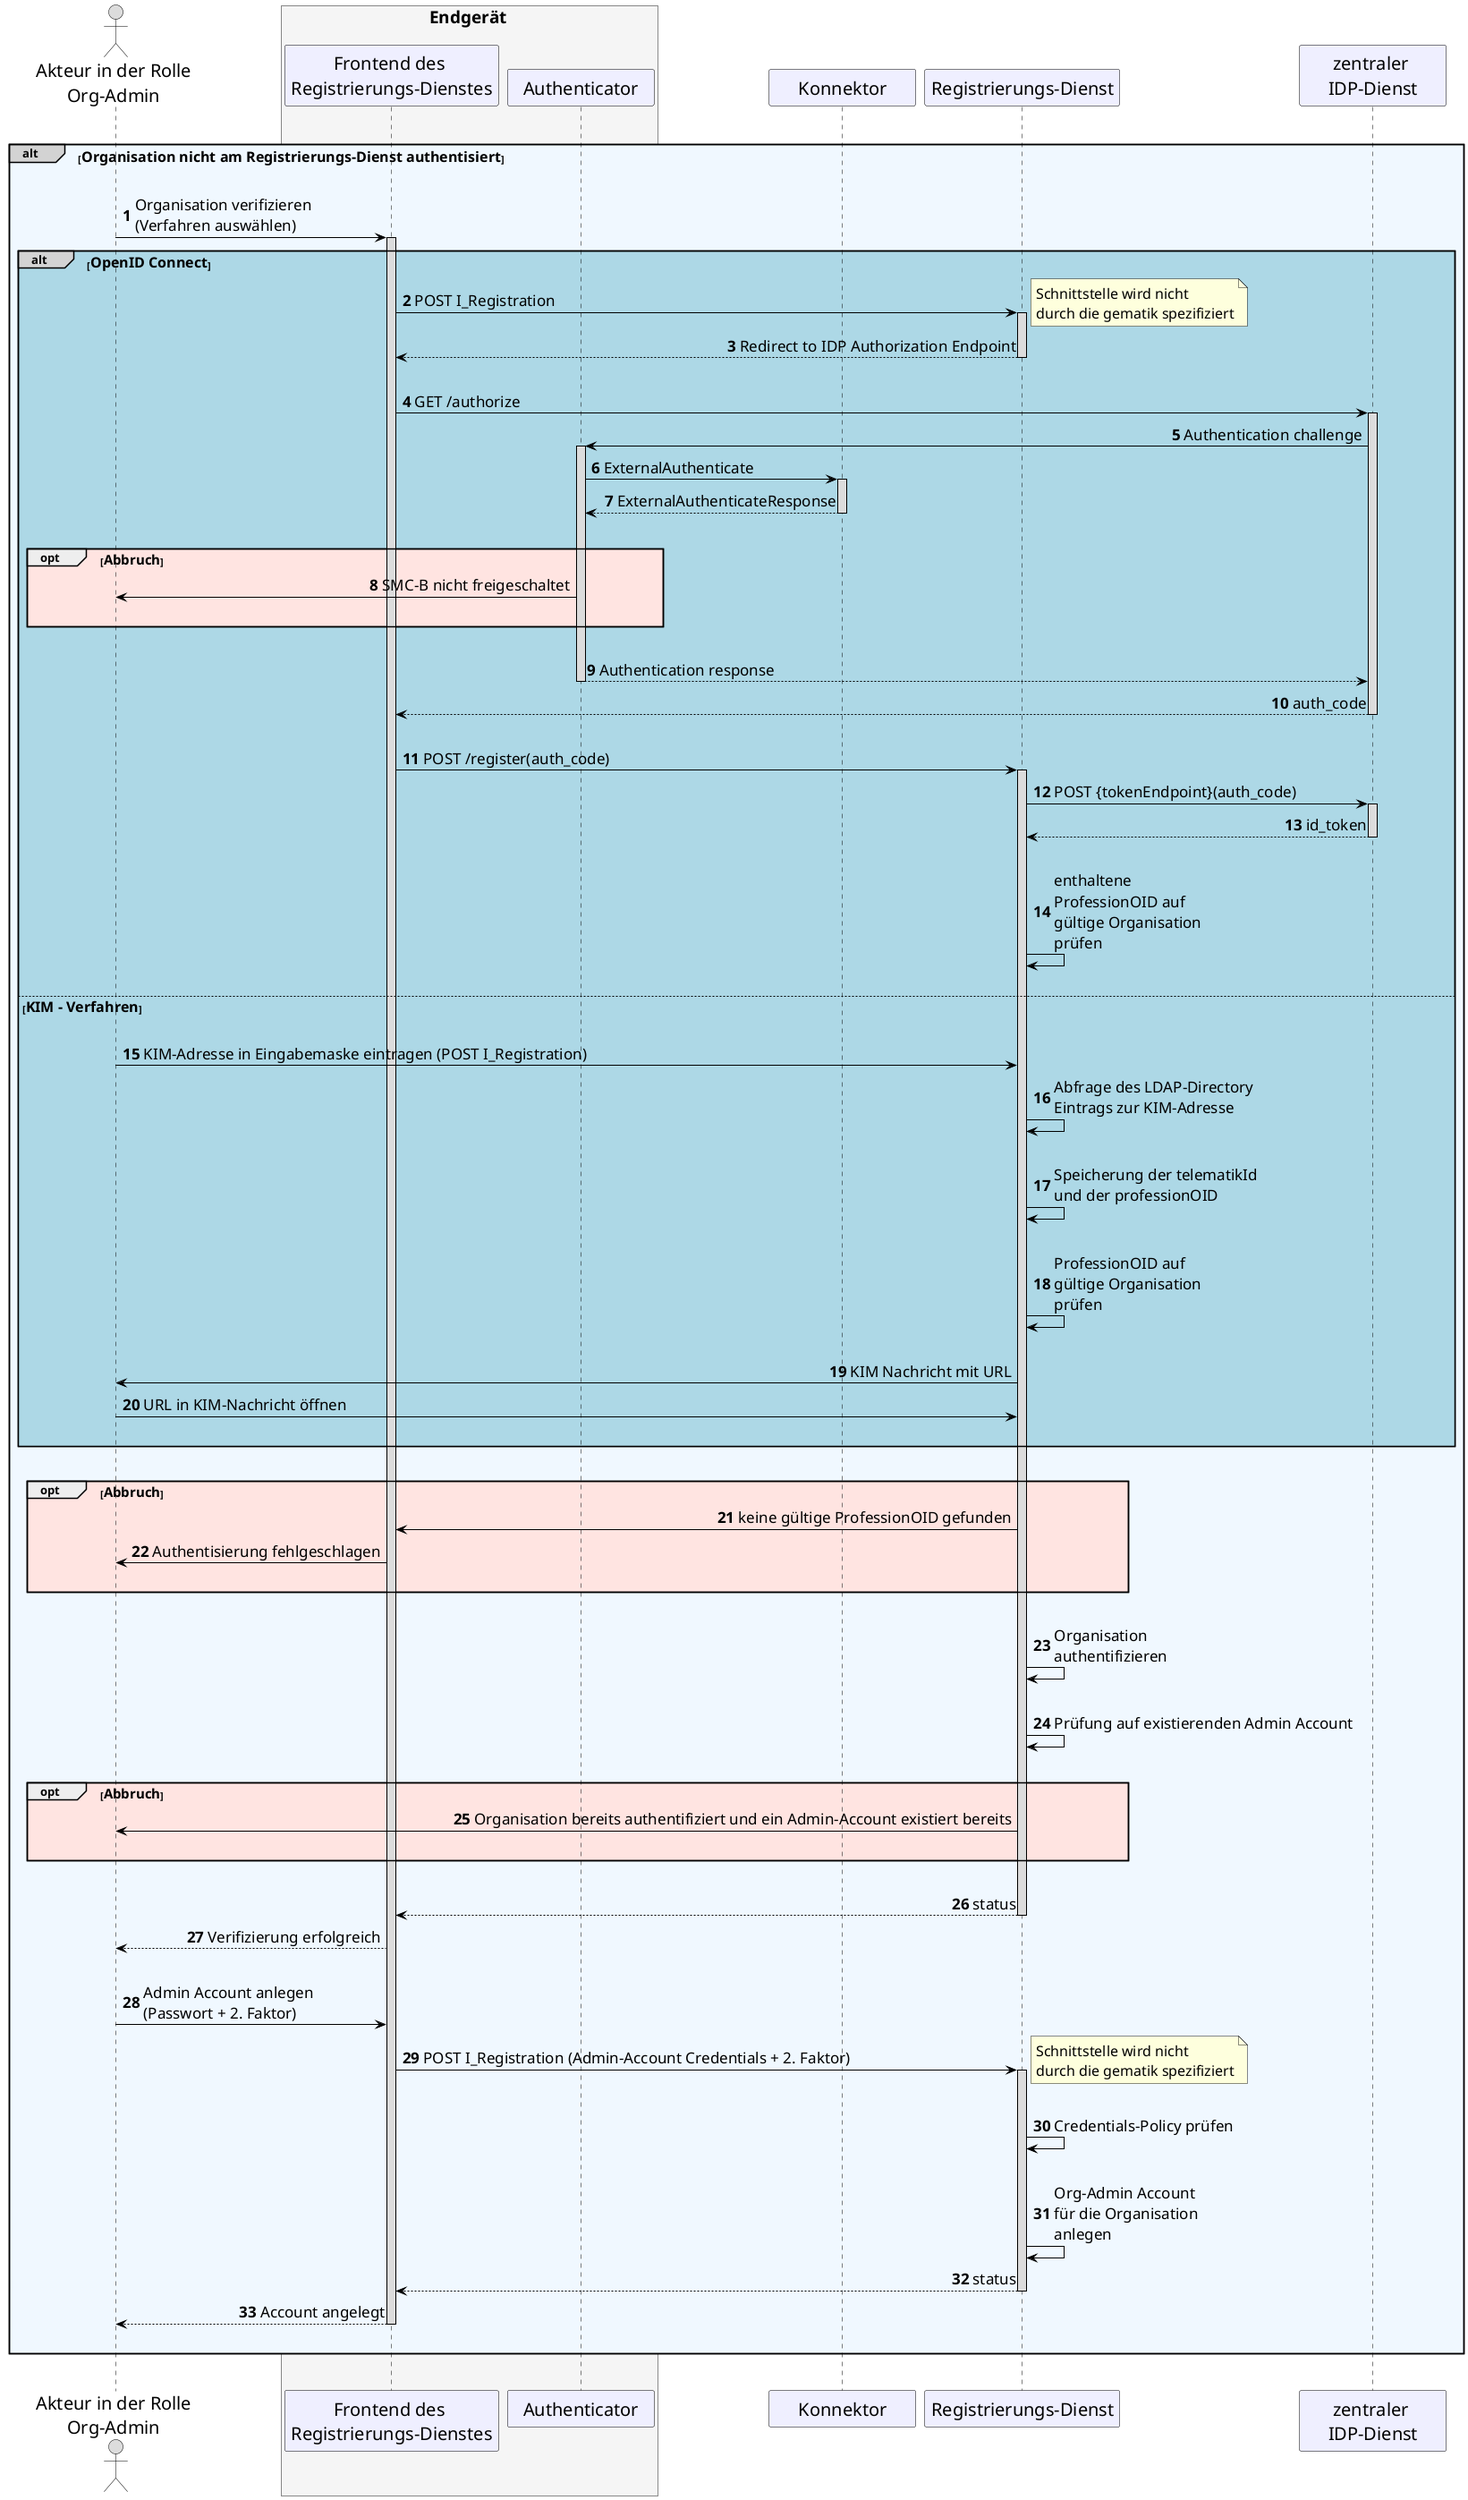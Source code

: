 /'
# TI-Messenger 1.1
# TI-Messenger-Dienst
# UC - 10103
# Sequence Diagram
# Name: Authentisieren einer Organisation am TI-Messenger-Dienst
'/

@startuml "Authentisieren einer Organisation am TI-Messenger-Dienst"
skinparam sequenceMessageAlign direction
skinparam WrapWidth 300
skinparam minClassWidth 150
skinparam BoxPadding 1
scale max 2048 width
autonumber

skinparam sequence {
  ArrowColor black
  ArrowFontSize 17
  ActorBorderColor black
  LifeLineBorderColor black
  LifeLineBackgroundColor Gainsboro

  ParticipantBorderColor Motivation
  ParticipantBackgroundColor Motivation
  ParticipantFontSize 20
  ParticipantFontColor black
  ParticipantBorderColor Black
  ParticipantBackgroundColor MOTIVATION

  ActorBackgroundColor Gainsboro
  ActorFontColor black
  ActorFontSize 20
}

actor oa as "Akteur in der Rolle\nOrg-Admin"
  box <size:19>Endgerät</size> #WhiteSmoke
  participant wb as "Frontend des \nRegistrierungs-Dienstes"
  participant au as "Authenticator"
  end box
participant ko as "Konnektor"
participant rd as "Registrierungs-Dienst"
participant ip as "zentraler \nIDP-Dienst"



|||
alt#LightGrey #AliceBlue <size:16>Organisation nicht am Registrierungs-Dienst authentisiert</size>
|||
      oa -> wb: Organisation verifizieren \n(Verfahren auswählen)
      alt#LightGrey #LightBlue <size:16>OpenID Connect</size>
          activate wb
        wb -> rd:POST I_Registration
        note right: <size:16>Schnittstelle wird nicht \n<size:16>durch die gematik spezifiziert</size>
          activate rd
        rd --> wb: Redirect to IDP Authorization Endpoint
          deactivate rd
        |||
        wb -> ip: GET /authorize
        activate ip
        ip -> au: Authentication challenge
        activate au
        au -> ko: ExternalAuthenticate
          activate ko
        ko --> au: ExternalAuthenticateResponse
        |||
          deactivate ko

      opt #MistyRose <size:15>Abbruch</size>
        au -> oa: SMC-B nicht freigeschaltet
        |||
      end
        |||
        au -->ip: Authentication response
          deactivate au
        ip --> wb: auth_code
          deactivate ip
        |||
        wb -> rd: POST /register(auth_code)
          activate rd
        rd -> ip: POST {tokenEndpoint}(auth_code)
          activate ip
        ip --> rd: id_token
          deactivate ip
        |||
        rd -> rd: enthaltene \nProfessionOID auf \ngültige Organisation \nprüfen
        |||
      else <size:16>KIM - Verfahren</size>
        |||
        oa -> rd: KIM-Adresse in Eingabemaske eintragen (POST I_Registration)
        rd -> rd: Abfrage des LDAP-Directory\nEintrags zur KIM-Adresse
        |||
        rd -> rd: Speicherung der telematikId\nund der professionOID
        |||
        rd -> rd: ProfessionOID auf\ngültige Organisation\nprüfen
        |||
        rd -> oa: KIM Nachricht mit URL
        oa -> rd: URL in KIM-Nachricht öffnen
        |||
      end
      |||

    opt #MistyRose <size:15>Abbruch</size>
      rd -> wb: keine gültige ProfessionOID gefunden
      wb -> oa: Authentisierung fehlgeschlagen
      |||
    end

      |||
      rd-> rd: Organisation \nauthentifizieren
      |||
      rd -> rd : Prüfung auf existierenden Admin Account
      |||
        opt #MistyRose <size:15>Abbruch</size>
         rd -> oa: Organisation bereits authentifiziert und ein Admin-Account existiert bereits
         |||
        end
      |||
      rd --> wb: status
        deactivate rd
      wb --> oa: Verifizierung erfolgreich
      |||
      oa -> wb: Admin Account anlegen \n(Passwort + 2. Faktor)
      wb -> rd: POST I_Registration (Admin-Account Credentials + 2. Faktor)
      note right: <size:16>Schnittstelle wird nicht \n<size:16>durch die gematik spezifiziert</size>
        activate rd
      |||
      rd -> rd: Credentials-Policy prüfen
      |||
      rd -> rd: Org-Admin Account\nfür die Organisation \nanlegen
      rd --> wb: status
       deactivate rd
      wb --> oa: Account angelegt
       deactivate wb
      |||
end
|||
@enduml
